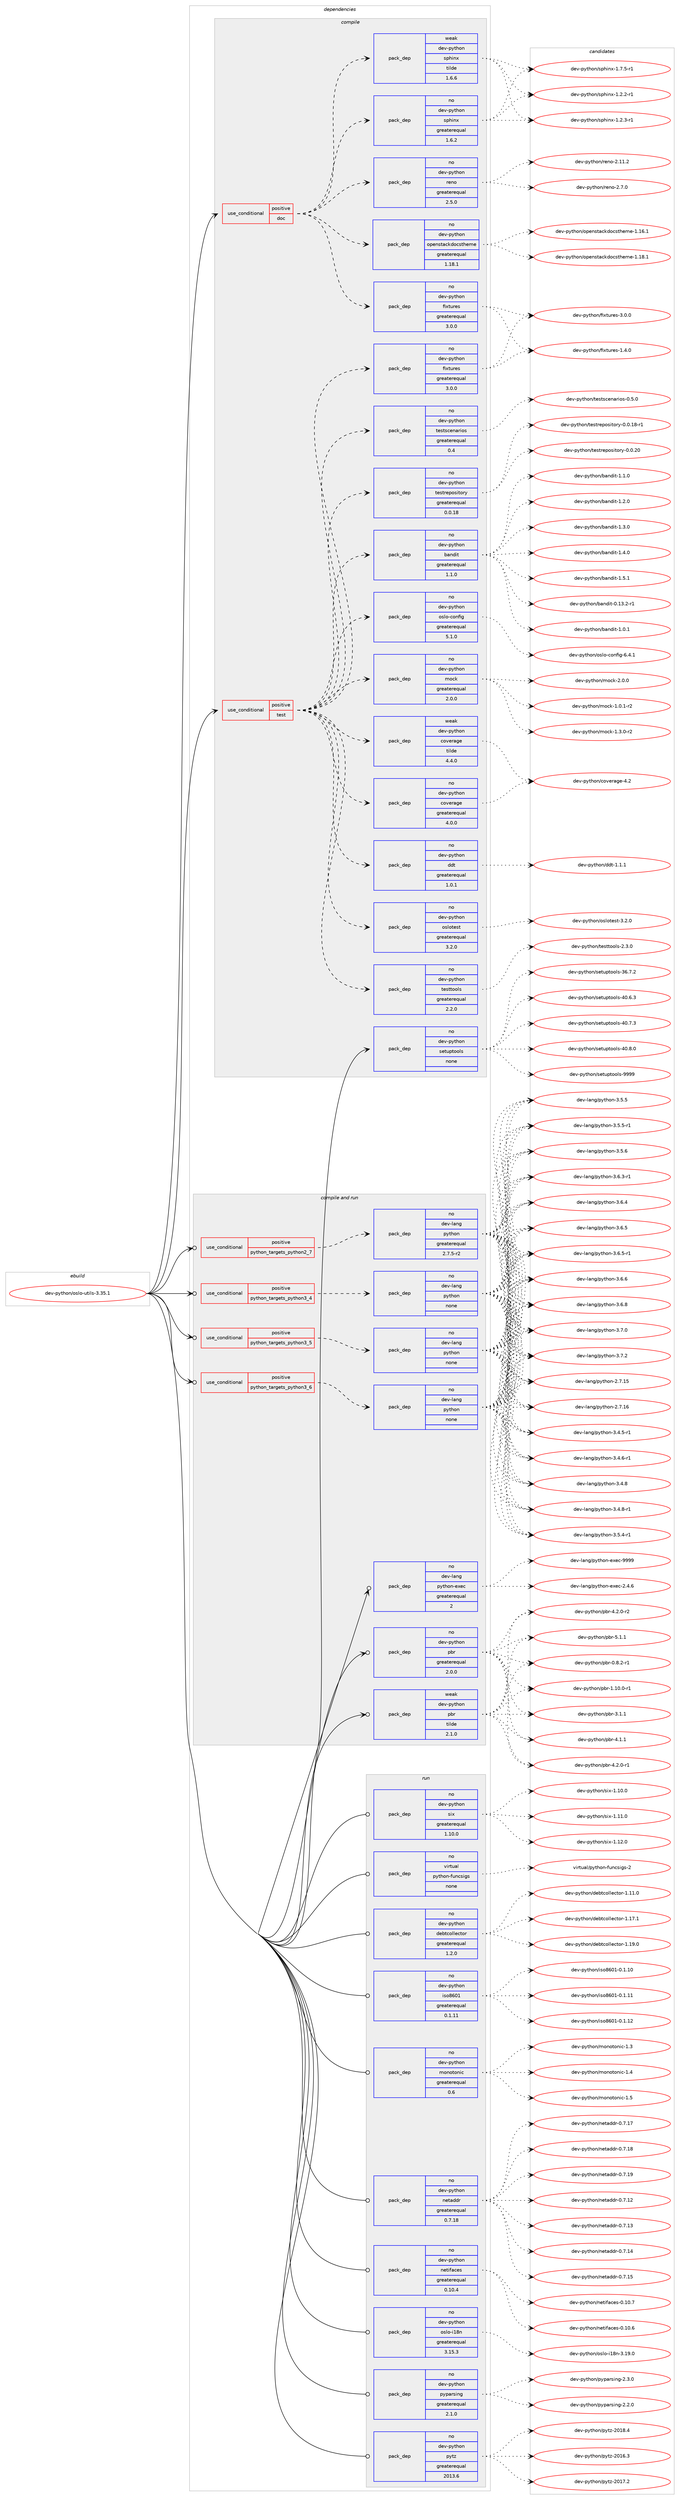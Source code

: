 digraph prolog {

# *************
# Graph options
# *************

newrank=true;
concentrate=true;
compound=true;
graph [rankdir=LR,fontname=Helvetica,fontsize=10,ranksep=1.5];#, ranksep=2.5, nodesep=0.2];
edge  [arrowhead=vee];
node  [fontname=Helvetica,fontsize=10];

# **********
# The ebuild
# **********

subgraph cluster_leftcol {
color=gray;
rank=same;
label=<<i>ebuild</i>>;
id [label="dev-python/oslo-utils-3.35.1", color=red, width=4, href="../dev-python/oslo-utils-3.35.1.svg"];
}

# ****************
# The dependencies
# ****************

subgraph cluster_midcol {
color=gray;
label=<<i>dependencies</i>>;
subgraph cluster_compile {
fillcolor="#eeeeee";
style=filled;
label=<<i>compile</i>>;
subgraph cond378797 {
dependency1423298 [label=<<TABLE BORDER="0" CELLBORDER="1" CELLSPACING="0" CELLPADDING="4"><TR><TD ROWSPAN="3" CELLPADDING="10">use_conditional</TD></TR><TR><TD>positive</TD></TR><TR><TD>doc</TD></TR></TABLE>>, shape=none, color=red];
subgraph pack1021222 {
dependency1423299 [label=<<TABLE BORDER="0" CELLBORDER="1" CELLSPACING="0" CELLPADDING="4" WIDTH="220"><TR><TD ROWSPAN="6" CELLPADDING="30">pack_dep</TD></TR><TR><TD WIDTH="110">no</TD></TR><TR><TD>dev-python</TD></TR><TR><TD>sphinx</TD></TR><TR><TD>greaterequal</TD></TR><TR><TD>1.6.2</TD></TR></TABLE>>, shape=none, color=blue];
}
dependency1423298:e -> dependency1423299:w [weight=20,style="dashed",arrowhead="vee"];
subgraph pack1021223 {
dependency1423300 [label=<<TABLE BORDER="0" CELLBORDER="1" CELLSPACING="0" CELLPADDING="4" WIDTH="220"><TR><TD ROWSPAN="6" CELLPADDING="30">pack_dep</TD></TR><TR><TD WIDTH="110">weak</TD></TR><TR><TD>dev-python</TD></TR><TR><TD>sphinx</TD></TR><TR><TD>tilde</TD></TR><TR><TD>1.6.6</TD></TR></TABLE>>, shape=none, color=blue];
}
dependency1423298:e -> dependency1423300:w [weight=20,style="dashed",arrowhead="vee"];
subgraph pack1021224 {
dependency1423301 [label=<<TABLE BORDER="0" CELLBORDER="1" CELLSPACING="0" CELLPADDING="4" WIDTH="220"><TR><TD ROWSPAN="6" CELLPADDING="30">pack_dep</TD></TR><TR><TD WIDTH="110">no</TD></TR><TR><TD>dev-python</TD></TR><TR><TD>openstackdocstheme</TD></TR><TR><TD>greaterequal</TD></TR><TR><TD>1.18.1</TD></TR></TABLE>>, shape=none, color=blue];
}
dependency1423298:e -> dependency1423301:w [weight=20,style="dashed",arrowhead="vee"];
subgraph pack1021225 {
dependency1423302 [label=<<TABLE BORDER="0" CELLBORDER="1" CELLSPACING="0" CELLPADDING="4" WIDTH="220"><TR><TD ROWSPAN="6" CELLPADDING="30">pack_dep</TD></TR><TR><TD WIDTH="110">no</TD></TR><TR><TD>dev-python</TD></TR><TR><TD>reno</TD></TR><TR><TD>greaterequal</TD></TR><TR><TD>2.5.0</TD></TR></TABLE>>, shape=none, color=blue];
}
dependency1423298:e -> dependency1423302:w [weight=20,style="dashed",arrowhead="vee"];
subgraph pack1021226 {
dependency1423303 [label=<<TABLE BORDER="0" CELLBORDER="1" CELLSPACING="0" CELLPADDING="4" WIDTH="220"><TR><TD ROWSPAN="6" CELLPADDING="30">pack_dep</TD></TR><TR><TD WIDTH="110">no</TD></TR><TR><TD>dev-python</TD></TR><TR><TD>fixtures</TD></TR><TR><TD>greaterequal</TD></TR><TR><TD>3.0.0</TD></TR></TABLE>>, shape=none, color=blue];
}
dependency1423298:e -> dependency1423303:w [weight=20,style="dashed",arrowhead="vee"];
}
id:e -> dependency1423298:w [weight=20,style="solid",arrowhead="vee"];
subgraph cond378798 {
dependency1423304 [label=<<TABLE BORDER="0" CELLBORDER="1" CELLSPACING="0" CELLPADDING="4"><TR><TD ROWSPAN="3" CELLPADDING="10">use_conditional</TD></TR><TR><TD>positive</TD></TR><TR><TD>test</TD></TR></TABLE>>, shape=none, color=red];
subgraph pack1021227 {
dependency1423305 [label=<<TABLE BORDER="0" CELLBORDER="1" CELLSPACING="0" CELLPADDING="4" WIDTH="220"><TR><TD ROWSPAN="6" CELLPADDING="30">pack_dep</TD></TR><TR><TD WIDTH="110">no</TD></TR><TR><TD>dev-python</TD></TR><TR><TD>fixtures</TD></TR><TR><TD>greaterequal</TD></TR><TR><TD>3.0.0</TD></TR></TABLE>>, shape=none, color=blue];
}
dependency1423304:e -> dependency1423305:w [weight=20,style="dashed",arrowhead="vee"];
subgraph pack1021228 {
dependency1423306 [label=<<TABLE BORDER="0" CELLBORDER="1" CELLSPACING="0" CELLPADDING="4" WIDTH="220"><TR><TD ROWSPAN="6" CELLPADDING="30">pack_dep</TD></TR><TR><TD WIDTH="110">no</TD></TR><TR><TD>dev-python</TD></TR><TR><TD>testrepository</TD></TR><TR><TD>greaterequal</TD></TR><TR><TD>0.0.18</TD></TR></TABLE>>, shape=none, color=blue];
}
dependency1423304:e -> dependency1423306:w [weight=20,style="dashed",arrowhead="vee"];
subgraph pack1021229 {
dependency1423307 [label=<<TABLE BORDER="0" CELLBORDER="1" CELLSPACING="0" CELLPADDING="4" WIDTH="220"><TR><TD ROWSPAN="6" CELLPADDING="30">pack_dep</TD></TR><TR><TD WIDTH="110">no</TD></TR><TR><TD>dev-python</TD></TR><TR><TD>testscenarios</TD></TR><TR><TD>greaterequal</TD></TR><TR><TD>0.4</TD></TR></TABLE>>, shape=none, color=blue];
}
dependency1423304:e -> dependency1423307:w [weight=20,style="dashed",arrowhead="vee"];
subgraph pack1021230 {
dependency1423308 [label=<<TABLE BORDER="0" CELLBORDER="1" CELLSPACING="0" CELLPADDING="4" WIDTH="220"><TR><TD ROWSPAN="6" CELLPADDING="30">pack_dep</TD></TR><TR><TD WIDTH="110">no</TD></TR><TR><TD>dev-python</TD></TR><TR><TD>testtools</TD></TR><TR><TD>greaterequal</TD></TR><TR><TD>2.2.0</TD></TR></TABLE>>, shape=none, color=blue];
}
dependency1423304:e -> dependency1423308:w [weight=20,style="dashed",arrowhead="vee"];
subgraph pack1021231 {
dependency1423309 [label=<<TABLE BORDER="0" CELLBORDER="1" CELLSPACING="0" CELLPADDING="4" WIDTH="220"><TR><TD ROWSPAN="6" CELLPADDING="30">pack_dep</TD></TR><TR><TD WIDTH="110">no</TD></TR><TR><TD>dev-python</TD></TR><TR><TD>oslotest</TD></TR><TR><TD>greaterequal</TD></TR><TR><TD>3.2.0</TD></TR></TABLE>>, shape=none, color=blue];
}
dependency1423304:e -> dependency1423309:w [weight=20,style="dashed",arrowhead="vee"];
subgraph pack1021232 {
dependency1423310 [label=<<TABLE BORDER="0" CELLBORDER="1" CELLSPACING="0" CELLPADDING="4" WIDTH="220"><TR><TD ROWSPAN="6" CELLPADDING="30">pack_dep</TD></TR><TR><TD WIDTH="110">no</TD></TR><TR><TD>dev-python</TD></TR><TR><TD>ddt</TD></TR><TR><TD>greaterequal</TD></TR><TR><TD>1.0.1</TD></TR></TABLE>>, shape=none, color=blue];
}
dependency1423304:e -> dependency1423310:w [weight=20,style="dashed",arrowhead="vee"];
subgraph pack1021233 {
dependency1423311 [label=<<TABLE BORDER="0" CELLBORDER="1" CELLSPACING="0" CELLPADDING="4" WIDTH="220"><TR><TD ROWSPAN="6" CELLPADDING="30">pack_dep</TD></TR><TR><TD WIDTH="110">no</TD></TR><TR><TD>dev-python</TD></TR><TR><TD>coverage</TD></TR><TR><TD>greaterequal</TD></TR><TR><TD>4.0.0</TD></TR></TABLE>>, shape=none, color=blue];
}
dependency1423304:e -> dependency1423311:w [weight=20,style="dashed",arrowhead="vee"];
subgraph pack1021234 {
dependency1423312 [label=<<TABLE BORDER="0" CELLBORDER="1" CELLSPACING="0" CELLPADDING="4" WIDTH="220"><TR><TD ROWSPAN="6" CELLPADDING="30">pack_dep</TD></TR><TR><TD WIDTH="110">weak</TD></TR><TR><TD>dev-python</TD></TR><TR><TD>coverage</TD></TR><TR><TD>tilde</TD></TR><TR><TD>4.4.0</TD></TR></TABLE>>, shape=none, color=blue];
}
dependency1423304:e -> dependency1423312:w [weight=20,style="dashed",arrowhead="vee"];
subgraph pack1021235 {
dependency1423313 [label=<<TABLE BORDER="0" CELLBORDER="1" CELLSPACING="0" CELLPADDING="4" WIDTH="220"><TR><TD ROWSPAN="6" CELLPADDING="30">pack_dep</TD></TR><TR><TD WIDTH="110">no</TD></TR><TR><TD>dev-python</TD></TR><TR><TD>mock</TD></TR><TR><TD>greaterequal</TD></TR><TR><TD>2.0.0</TD></TR></TABLE>>, shape=none, color=blue];
}
dependency1423304:e -> dependency1423313:w [weight=20,style="dashed",arrowhead="vee"];
subgraph pack1021236 {
dependency1423314 [label=<<TABLE BORDER="0" CELLBORDER="1" CELLSPACING="0" CELLPADDING="4" WIDTH="220"><TR><TD ROWSPAN="6" CELLPADDING="30">pack_dep</TD></TR><TR><TD WIDTH="110">no</TD></TR><TR><TD>dev-python</TD></TR><TR><TD>oslo-config</TD></TR><TR><TD>greaterequal</TD></TR><TR><TD>5.1.0</TD></TR></TABLE>>, shape=none, color=blue];
}
dependency1423304:e -> dependency1423314:w [weight=20,style="dashed",arrowhead="vee"];
subgraph pack1021237 {
dependency1423315 [label=<<TABLE BORDER="0" CELLBORDER="1" CELLSPACING="0" CELLPADDING="4" WIDTH="220"><TR><TD ROWSPAN="6" CELLPADDING="30">pack_dep</TD></TR><TR><TD WIDTH="110">no</TD></TR><TR><TD>dev-python</TD></TR><TR><TD>bandit</TD></TR><TR><TD>greaterequal</TD></TR><TR><TD>1.1.0</TD></TR></TABLE>>, shape=none, color=blue];
}
dependency1423304:e -> dependency1423315:w [weight=20,style="dashed",arrowhead="vee"];
}
id:e -> dependency1423304:w [weight=20,style="solid",arrowhead="vee"];
subgraph pack1021238 {
dependency1423316 [label=<<TABLE BORDER="0" CELLBORDER="1" CELLSPACING="0" CELLPADDING="4" WIDTH="220"><TR><TD ROWSPAN="6" CELLPADDING="30">pack_dep</TD></TR><TR><TD WIDTH="110">no</TD></TR><TR><TD>dev-python</TD></TR><TR><TD>setuptools</TD></TR><TR><TD>none</TD></TR><TR><TD></TD></TR></TABLE>>, shape=none, color=blue];
}
id:e -> dependency1423316:w [weight=20,style="solid",arrowhead="vee"];
}
subgraph cluster_compileandrun {
fillcolor="#eeeeee";
style=filled;
label=<<i>compile and run</i>>;
subgraph cond378799 {
dependency1423317 [label=<<TABLE BORDER="0" CELLBORDER="1" CELLSPACING="0" CELLPADDING="4"><TR><TD ROWSPAN="3" CELLPADDING="10">use_conditional</TD></TR><TR><TD>positive</TD></TR><TR><TD>python_targets_python2_7</TD></TR></TABLE>>, shape=none, color=red];
subgraph pack1021239 {
dependency1423318 [label=<<TABLE BORDER="0" CELLBORDER="1" CELLSPACING="0" CELLPADDING="4" WIDTH="220"><TR><TD ROWSPAN="6" CELLPADDING="30">pack_dep</TD></TR><TR><TD WIDTH="110">no</TD></TR><TR><TD>dev-lang</TD></TR><TR><TD>python</TD></TR><TR><TD>greaterequal</TD></TR><TR><TD>2.7.5-r2</TD></TR></TABLE>>, shape=none, color=blue];
}
dependency1423317:e -> dependency1423318:w [weight=20,style="dashed",arrowhead="vee"];
}
id:e -> dependency1423317:w [weight=20,style="solid",arrowhead="odotvee"];
subgraph cond378800 {
dependency1423319 [label=<<TABLE BORDER="0" CELLBORDER="1" CELLSPACING="0" CELLPADDING="4"><TR><TD ROWSPAN="3" CELLPADDING="10">use_conditional</TD></TR><TR><TD>positive</TD></TR><TR><TD>python_targets_python3_4</TD></TR></TABLE>>, shape=none, color=red];
subgraph pack1021240 {
dependency1423320 [label=<<TABLE BORDER="0" CELLBORDER="1" CELLSPACING="0" CELLPADDING="4" WIDTH="220"><TR><TD ROWSPAN="6" CELLPADDING="30">pack_dep</TD></TR><TR><TD WIDTH="110">no</TD></TR><TR><TD>dev-lang</TD></TR><TR><TD>python</TD></TR><TR><TD>none</TD></TR><TR><TD></TD></TR></TABLE>>, shape=none, color=blue];
}
dependency1423319:e -> dependency1423320:w [weight=20,style="dashed",arrowhead="vee"];
}
id:e -> dependency1423319:w [weight=20,style="solid",arrowhead="odotvee"];
subgraph cond378801 {
dependency1423321 [label=<<TABLE BORDER="0" CELLBORDER="1" CELLSPACING="0" CELLPADDING="4"><TR><TD ROWSPAN="3" CELLPADDING="10">use_conditional</TD></TR><TR><TD>positive</TD></TR><TR><TD>python_targets_python3_5</TD></TR></TABLE>>, shape=none, color=red];
subgraph pack1021241 {
dependency1423322 [label=<<TABLE BORDER="0" CELLBORDER="1" CELLSPACING="0" CELLPADDING="4" WIDTH="220"><TR><TD ROWSPAN="6" CELLPADDING="30">pack_dep</TD></TR><TR><TD WIDTH="110">no</TD></TR><TR><TD>dev-lang</TD></TR><TR><TD>python</TD></TR><TR><TD>none</TD></TR><TR><TD></TD></TR></TABLE>>, shape=none, color=blue];
}
dependency1423321:e -> dependency1423322:w [weight=20,style="dashed",arrowhead="vee"];
}
id:e -> dependency1423321:w [weight=20,style="solid",arrowhead="odotvee"];
subgraph cond378802 {
dependency1423323 [label=<<TABLE BORDER="0" CELLBORDER="1" CELLSPACING="0" CELLPADDING="4"><TR><TD ROWSPAN="3" CELLPADDING="10">use_conditional</TD></TR><TR><TD>positive</TD></TR><TR><TD>python_targets_python3_6</TD></TR></TABLE>>, shape=none, color=red];
subgraph pack1021242 {
dependency1423324 [label=<<TABLE BORDER="0" CELLBORDER="1" CELLSPACING="0" CELLPADDING="4" WIDTH="220"><TR><TD ROWSPAN="6" CELLPADDING="30">pack_dep</TD></TR><TR><TD WIDTH="110">no</TD></TR><TR><TD>dev-lang</TD></TR><TR><TD>python</TD></TR><TR><TD>none</TD></TR><TR><TD></TD></TR></TABLE>>, shape=none, color=blue];
}
dependency1423323:e -> dependency1423324:w [weight=20,style="dashed",arrowhead="vee"];
}
id:e -> dependency1423323:w [weight=20,style="solid",arrowhead="odotvee"];
subgraph pack1021243 {
dependency1423325 [label=<<TABLE BORDER="0" CELLBORDER="1" CELLSPACING="0" CELLPADDING="4" WIDTH="220"><TR><TD ROWSPAN="6" CELLPADDING="30">pack_dep</TD></TR><TR><TD WIDTH="110">no</TD></TR><TR><TD>dev-lang</TD></TR><TR><TD>python-exec</TD></TR><TR><TD>greaterequal</TD></TR><TR><TD>2</TD></TR></TABLE>>, shape=none, color=blue];
}
id:e -> dependency1423325:w [weight=20,style="solid",arrowhead="odotvee"];
subgraph pack1021244 {
dependency1423326 [label=<<TABLE BORDER="0" CELLBORDER="1" CELLSPACING="0" CELLPADDING="4" WIDTH="220"><TR><TD ROWSPAN="6" CELLPADDING="30">pack_dep</TD></TR><TR><TD WIDTH="110">no</TD></TR><TR><TD>dev-python</TD></TR><TR><TD>pbr</TD></TR><TR><TD>greaterequal</TD></TR><TR><TD>2.0.0</TD></TR></TABLE>>, shape=none, color=blue];
}
id:e -> dependency1423326:w [weight=20,style="solid",arrowhead="odotvee"];
subgraph pack1021245 {
dependency1423327 [label=<<TABLE BORDER="0" CELLBORDER="1" CELLSPACING="0" CELLPADDING="4" WIDTH="220"><TR><TD ROWSPAN="6" CELLPADDING="30">pack_dep</TD></TR><TR><TD WIDTH="110">weak</TD></TR><TR><TD>dev-python</TD></TR><TR><TD>pbr</TD></TR><TR><TD>tilde</TD></TR><TR><TD>2.1.0</TD></TR></TABLE>>, shape=none, color=blue];
}
id:e -> dependency1423327:w [weight=20,style="solid",arrowhead="odotvee"];
}
subgraph cluster_run {
fillcolor="#eeeeee";
style=filled;
label=<<i>run</i>>;
subgraph pack1021246 {
dependency1423328 [label=<<TABLE BORDER="0" CELLBORDER="1" CELLSPACING="0" CELLPADDING="4" WIDTH="220"><TR><TD ROWSPAN="6" CELLPADDING="30">pack_dep</TD></TR><TR><TD WIDTH="110">no</TD></TR><TR><TD>dev-python</TD></TR><TR><TD>debtcollector</TD></TR><TR><TD>greaterequal</TD></TR><TR><TD>1.2.0</TD></TR></TABLE>>, shape=none, color=blue];
}
id:e -> dependency1423328:w [weight=20,style="solid",arrowhead="odot"];
subgraph pack1021247 {
dependency1423329 [label=<<TABLE BORDER="0" CELLBORDER="1" CELLSPACING="0" CELLPADDING="4" WIDTH="220"><TR><TD ROWSPAN="6" CELLPADDING="30">pack_dep</TD></TR><TR><TD WIDTH="110">no</TD></TR><TR><TD>dev-python</TD></TR><TR><TD>iso8601</TD></TR><TR><TD>greaterequal</TD></TR><TR><TD>0.1.11</TD></TR></TABLE>>, shape=none, color=blue];
}
id:e -> dependency1423329:w [weight=20,style="solid",arrowhead="odot"];
subgraph pack1021248 {
dependency1423330 [label=<<TABLE BORDER="0" CELLBORDER="1" CELLSPACING="0" CELLPADDING="4" WIDTH="220"><TR><TD ROWSPAN="6" CELLPADDING="30">pack_dep</TD></TR><TR><TD WIDTH="110">no</TD></TR><TR><TD>dev-python</TD></TR><TR><TD>monotonic</TD></TR><TR><TD>greaterequal</TD></TR><TR><TD>0.6</TD></TR></TABLE>>, shape=none, color=blue];
}
id:e -> dependency1423330:w [weight=20,style="solid",arrowhead="odot"];
subgraph pack1021249 {
dependency1423331 [label=<<TABLE BORDER="0" CELLBORDER="1" CELLSPACING="0" CELLPADDING="4" WIDTH="220"><TR><TD ROWSPAN="6" CELLPADDING="30">pack_dep</TD></TR><TR><TD WIDTH="110">no</TD></TR><TR><TD>dev-python</TD></TR><TR><TD>netaddr</TD></TR><TR><TD>greaterequal</TD></TR><TR><TD>0.7.18</TD></TR></TABLE>>, shape=none, color=blue];
}
id:e -> dependency1423331:w [weight=20,style="solid",arrowhead="odot"];
subgraph pack1021250 {
dependency1423332 [label=<<TABLE BORDER="0" CELLBORDER="1" CELLSPACING="0" CELLPADDING="4" WIDTH="220"><TR><TD ROWSPAN="6" CELLPADDING="30">pack_dep</TD></TR><TR><TD WIDTH="110">no</TD></TR><TR><TD>dev-python</TD></TR><TR><TD>netifaces</TD></TR><TR><TD>greaterequal</TD></TR><TR><TD>0.10.4</TD></TR></TABLE>>, shape=none, color=blue];
}
id:e -> dependency1423332:w [weight=20,style="solid",arrowhead="odot"];
subgraph pack1021251 {
dependency1423333 [label=<<TABLE BORDER="0" CELLBORDER="1" CELLSPACING="0" CELLPADDING="4" WIDTH="220"><TR><TD ROWSPAN="6" CELLPADDING="30">pack_dep</TD></TR><TR><TD WIDTH="110">no</TD></TR><TR><TD>dev-python</TD></TR><TR><TD>oslo-i18n</TD></TR><TR><TD>greaterequal</TD></TR><TR><TD>3.15.3</TD></TR></TABLE>>, shape=none, color=blue];
}
id:e -> dependency1423333:w [weight=20,style="solid",arrowhead="odot"];
subgraph pack1021252 {
dependency1423334 [label=<<TABLE BORDER="0" CELLBORDER="1" CELLSPACING="0" CELLPADDING="4" WIDTH="220"><TR><TD ROWSPAN="6" CELLPADDING="30">pack_dep</TD></TR><TR><TD WIDTH="110">no</TD></TR><TR><TD>dev-python</TD></TR><TR><TD>pyparsing</TD></TR><TR><TD>greaterequal</TD></TR><TR><TD>2.1.0</TD></TR></TABLE>>, shape=none, color=blue];
}
id:e -> dependency1423334:w [weight=20,style="solid",arrowhead="odot"];
subgraph pack1021253 {
dependency1423335 [label=<<TABLE BORDER="0" CELLBORDER="1" CELLSPACING="0" CELLPADDING="4" WIDTH="220"><TR><TD ROWSPAN="6" CELLPADDING="30">pack_dep</TD></TR><TR><TD WIDTH="110">no</TD></TR><TR><TD>dev-python</TD></TR><TR><TD>pytz</TD></TR><TR><TD>greaterequal</TD></TR><TR><TD>2013.6</TD></TR></TABLE>>, shape=none, color=blue];
}
id:e -> dependency1423335:w [weight=20,style="solid",arrowhead="odot"];
subgraph pack1021254 {
dependency1423336 [label=<<TABLE BORDER="0" CELLBORDER="1" CELLSPACING="0" CELLPADDING="4" WIDTH="220"><TR><TD ROWSPAN="6" CELLPADDING="30">pack_dep</TD></TR><TR><TD WIDTH="110">no</TD></TR><TR><TD>dev-python</TD></TR><TR><TD>six</TD></TR><TR><TD>greaterequal</TD></TR><TR><TD>1.10.0</TD></TR></TABLE>>, shape=none, color=blue];
}
id:e -> dependency1423336:w [weight=20,style="solid",arrowhead="odot"];
subgraph pack1021255 {
dependency1423337 [label=<<TABLE BORDER="0" CELLBORDER="1" CELLSPACING="0" CELLPADDING="4" WIDTH="220"><TR><TD ROWSPAN="6" CELLPADDING="30">pack_dep</TD></TR><TR><TD WIDTH="110">no</TD></TR><TR><TD>virtual</TD></TR><TR><TD>python-funcsigs</TD></TR><TR><TD>none</TD></TR><TR><TD></TD></TR></TABLE>>, shape=none, color=blue];
}
id:e -> dependency1423337:w [weight=20,style="solid",arrowhead="odot"];
}
}

# **************
# The candidates
# **************

subgraph cluster_choices {
rank=same;
color=gray;
label=<<i>candidates</i>>;

subgraph choice1021222 {
color=black;
nodesep=1;
choice10010111845112121116104111110471151121041051101204549465046504511449 [label="dev-python/sphinx-1.2.2-r1", color=red, width=4,href="../dev-python/sphinx-1.2.2-r1.svg"];
choice10010111845112121116104111110471151121041051101204549465046514511449 [label="dev-python/sphinx-1.2.3-r1", color=red, width=4,href="../dev-python/sphinx-1.2.3-r1.svg"];
choice10010111845112121116104111110471151121041051101204549465546534511449 [label="dev-python/sphinx-1.7.5-r1", color=red, width=4,href="../dev-python/sphinx-1.7.5-r1.svg"];
dependency1423299:e -> choice10010111845112121116104111110471151121041051101204549465046504511449:w [style=dotted,weight="100"];
dependency1423299:e -> choice10010111845112121116104111110471151121041051101204549465046514511449:w [style=dotted,weight="100"];
dependency1423299:e -> choice10010111845112121116104111110471151121041051101204549465546534511449:w [style=dotted,weight="100"];
}
subgraph choice1021223 {
color=black;
nodesep=1;
choice10010111845112121116104111110471151121041051101204549465046504511449 [label="dev-python/sphinx-1.2.2-r1", color=red, width=4,href="../dev-python/sphinx-1.2.2-r1.svg"];
choice10010111845112121116104111110471151121041051101204549465046514511449 [label="dev-python/sphinx-1.2.3-r1", color=red, width=4,href="../dev-python/sphinx-1.2.3-r1.svg"];
choice10010111845112121116104111110471151121041051101204549465546534511449 [label="dev-python/sphinx-1.7.5-r1", color=red, width=4,href="../dev-python/sphinx-1.7.5-r1.svg"];
dependency1423300:e -> choice10010111845112121116104111110471151121041051101204549465046504511449:w [style=dotted,weight="100"];
dependency1423300:e -> choice10010111845112121116104111110471151121041051101204549465046514511449:w [style=dotted,weight="100"];
dependency1423300:e -> choice10010111845112121116104111110471151121041051101204549465546534511449:w [style=dotted,weight="100"];
}
subgraph choice1021224 {
color=black;
nodesep=1;
choice100101118451121211161041111104711111210111011511697991071001119911511610410110910145494649544649 [label="dev-python/openstackdocstheme-1.16.1", color=red, width=4,href="../dev-python/openstackdocstheme-1.16.1.svg"];
choice100101118451121211161041111104711111210111011511697991071001119911511610410110910145494649564649 [label="dev-python/openstackdocstheme-1.18.1", color=red, width=4,href="../dev-python/openstackdocstheme-1.18.1.svg"];
dependency1423301:e -> choice100101118451121211161041111104711111210111011511697991071001119911511610410110910145494649544649:w [style=dotted,weight="100"];
dependency1423301:e -> choice100101118451121211161041111104711111210111011511697991071001119911511610410110910145494649564649:w [style=dotted,weight="100"];
}
subgraph choice1021225 {
color=black;
nodesep=1;
choice100101118451121211161041111104711410111011145504649494650 [label="dev-python/reno-2.11.2", color=red, width=4,href="../dev-python/reno-2.11.2.svg"];
choice1001011184511212111610411111047114101110111455046554648 [label="dev-python/reno-2.7.0", color=red, width=4,href="../dev-python/reno-2.7.0.svg"];
dependency1423302:e -> choice100101118451121211161041111104711410111011145504649494650:w [style=dotted,weight="100"];
dependency1423302:e -> choice1001011184511212111610411111047114101110111455046554648:w [style=dotted,weight="100"];
}
subgraph choice1021226 {
color=black;
nodesep=1;
choice1001011184511212111610411111047102105120116117114101115454946524648 [label="dev-python/fixtures-1.4.0", color=red, width=4,href="../dev-python/fixtures-1.4.0.svg"];
choice1001011184511212111610411111047102105120116117114101115455146484648 [label="dev-python/fixtures-3.0.0", color=red, width=4,href="../dev-python/fixtures-3.0.0.svg"];
dependency1423303:e -> choice1001011184511212111610411111047102105120116117114101115454946524648:w [style=dotted,weight="100"];
dependency1423303:e -> choice1001011184511212111610411111047102105120116117114101115455146484648:w [style=dotted,weight="100"];
}
subgraph choice1021227 {
color=black;
nodesep=1;
choice1001011184511212111610411111047102105120116117114101115454946524648 [label="dev-python/fixtures-1.4.0", color=red, width=4,href="../dev-python/fixtures-1.4.0.svg"];
choice1001011184511212111610411111047102105120116117114101115455146484648 [label="dev-python/fixtures-3.0.0", color=red, width=4,href="../dev-python/fixtures-3.0.0.svg"];
dependency1423305:e -> choice1001011184511212111610411111047102105120116117114101115454946524648:w [style=dotted,weight="100"];
dependency1423305:e -> choice1001011184511212111610411111047102105120116117114101115455146484648:w [style=dotted,weight="100"];
}
subgraph choice1021228 {
color=black;
nodesep=1;
choice1001011184511212111610411111047116101115116114101112111115105116111114121454846484649564511449 [label="dev-python/testrepository-0.0.18-r1", color=red, width=4,href="../dev-python/testrepository-0.0.18-r1.svg"];
choice100101118451121211161041111104711610111511611410111211111510511611111412145484648465048 [label="dev-python/testrepository-0.0.20", color=red, width=4,href="../dev-python/testrepository-0.0.20.svg"];
dependency1423306:e -> choice1001011184511212111610411111047116101115116114101112111115105116111114121454846484649564511449:w [style=dotted,weight="100"];
dependency1423306:e -> choice100101118451121211161041111104711610111511611410111211111510511611111412145484648465048:w [style=dotted,weight="100"];
}
subgraph choice1021229 {
color=black;
nodesep=1;
choice10010111845112121116104111110471161011151161159910111097114105111115454846534648 [label="dev-python/testscenarios-0.5.0", color=red, width=4,href="../dev-python/testscenarios-0.5.0.svg"];
dependency1423307:e -> choice10010111845112121116104111110471161011151161159910111097114105111115454846534648:w [style=dotted,weight="100"];
}
subgraph choice1021230 {
color=black;
nodesep=1;
choice1001011184511212111610411111047116101115116116111111108115455046514648 [label="dev-python/testtools-2.3.0", color=red, width=4,href="../dev-python/testtools-2.3.0.svg"];
dependency1423308:e -> choice1001011184511212111610411111047116101115116116111111108115455046514648:w [style=dotted,weight="100"];
}
subgraph choice1021231 {
color=black;
nodesep=1;
choice1001011184511212111610411111047111115108111116101115116455146504648 [label="dev-python/oslotest-3.2.0", color=red, width=4,href="../dev-python/oslotest-3.2.0.svg"];
dependency1423309:e -> choice1001011184511212111610411111047111115108111116101115116455146504648:w [style=dotted,weight="100"];
}
subgraph choice1021232 {
color=black;
nodesep=1;
choice1001011184511212111610411111047100100116454946494649 [label="dev-python/ddt-1.1.1", color=red, width=4,href="../dev-python/ddt-1.1.1.svg"];
dependency1423310:e -> choice1001011184511212111610411111047100100116454946494649:w [style=dotted,weight="100"];
}
subgraph choice1021233 {
color=black;
nodesep=1;
choice1001011184511212111610411111047991111181011149710310145524650 [label="dev-python/coverage-4.2", color=red, width=4,href="../dev-python/coverage-4.2.svg"];
dependency1423311:e -> choice1001011184511212111610411111047991111181011149710310145524650:w [style=dotted,weight="100"];
}
subgraph choice1021234 {
color=black;
nodesep=1;
choice1001011184511212111610411111047991111181011149710310145524650 [label="dev-python/coverage-4.2", color=red, width=4,href="../dev-python/coverage-4.2.svg"];
dependency1423312:e -> choice1001011184511212111610411111047991111181011149710310145524650:w [style=dotted,weight="100"];
}
subgraph choice1021235 {
color=black;
nodesep=1;
choice1001011184511212111610411111047109111991074549464846494511450 [label="dev-python/mock-1.0.1-r2", color=red, width=4,href="../dev-python/mock-1.0.1-r2.svg"];
choice1001011184511212111610411111047109111991074549465146484511450 [label="dev-python/mock-1.3.0-r2", color=red, width=4,href="../dev-python/mock-1.3.0-r2.svg"];
choice100101118451121211161041111104710911199107455046484648 [label="dev-python/mock-2.0.0", color=red, width=4,href="../dev-python/mock-2.0.0.svg"];
dependency1423313:e -> choice1001011184511212111610411111047109111991074549464846494511450:w [style=dotted,weight="100"];
dependency1423313:e -> choice1001011184511212111610411111047109111991074549465146484511450:w [style=dotted,weight="100"];
dependency1423313:e -> choice100101118451121211161041111104710911199107455046484648:w [style=dotted,weight="100"];
}
subgraph choice1021236 {
color=black;
nodesep=1;
choice10010111845112121116104111110471111151081114599111110102105103455446524649 [label="dev-python/oslo-config-6.4.1", color=red, width=4,href="../dev-python/oslo-config-6.4.1.svg"];
dependency1423314:e -> choice10010111845112121116104111110471111151081114599111110102105103455446524649:w [style=dotted,weight="100"];
}
subgraph choice1021237 {
color=black;
nodesep=1;
choice10010111845112121116104111110479897110100105116454846495146504511449 [label="dev-python/bandit-0.13.2-r1", color=red, width=4,href="../dev-python/bandit-0.13.2-r1.svg"];
choice10010111845112121116104111110479897110100105116454946484649 [label="dev-python/bandit-1.0.1", color=red, width=4,href="../dev-python/bandit-1.0.1.svg"];
choice10010111845112121116104111110479897110100105116454946494648 [label="dev-python/bandit-1.1.0", color=red, width=4,href="../dev-python/bandit-1.1.0.svg"];
choice10010111845112121116104111110479897110100105116454946504648 [label="dev-python/bandit-1.2.0", color=red, width=4,href="../dev-python/bandit-1.2.0.svg"];
choice10010111845112121116104111110479897110100105116454946514648 [label="dev-python/bandit-1.3.0", color=red, width=4,href="../dev-python/bandit-1.3.0.svg"];
choice10010111845112121116104111110479897110100105116454946524648 [label="dev-python/bandit-1.4.0", color=red, width=4,href="../dev-python/bandit-1.4.0.svg"];
choice10010111845112121116104111110479897110100105116454946534649 [label="dev-python/bandit-1.5.1", color=red, width=4,href="../dev-python/bandit-1.5.1.svg"];
dependency1423315:e -> choice10010111845112121116104111110479897110100105116454846495146504511449:w [style=dotted,weight="100"];
dependency1423315:e -> choice10010111845112121116104111110479897110100105116454946484649:w [style=dotted,weight="100"];
dependency1423315:e -> choice10010111845112121116104111110479897110100105116454946494648:w [style=dotted,weight="100"];
dependency1423315:e -> choice10010111845112121116104111110479897110100105116454946504648:w [style=dotted,weight="100"];
dependency1423315:e -> choice10010111845112121116104111110479897110100105116454946514648:w [style=dotted,weight="100"];
dependency1423315:e -> choice10010111845112121116104111110479897110100105116454946524648:w [style=dotted,weight="100"];
dependency1423315:e -> choice10010111845112121116104111110479897110100105116454946534649:w [style=dotted,weight="100"];
}
subgraph choice1021238 {
color=black;
nodesep=1;
choice100101118451121211161041111104711510111611711211611111110811545515446554650 [label="dev-python/setuptools-36.7.2", color=red, width=4,href="../dev-python/setuptools-36.7.2.svg"];
choice100101118451121211161041111104711510111611711211611111110811545524846544651 [label="dev-python/setuptools-40.6.3", color=red, width=4,href="../dev-python/setuptools-40.6.3.svg"];
choice100101118451121211161041111104711510111611711211611111110811545524846554651 [label="dev-python/setuptools-40.7.3", color=red, width=4,href="../dev-python/setuptools-40.7.3.svg"];
choice100101118451121211161041111104711510111611711211611111110811545524846564648 [label="dev-python/setuptools-40.8.0", color=red, width=4,href="../dev-python/setuptools-40.8.0.svg"];
choice10010111845112121116104111110471151011161171121161111111081154557575757 [label="dev-python/setuptools-9999", color=red, width=4,href="../dev-python/setuptools-9999.svg"];
dependency1423316:e -> choice100101118451121211161041111104711510111611711211611111110811545515446554650:w [style=dotted,weight="100"];
dependency1423316:e -> choice100101118451121211161041111104711510111611711211611111110811545524846544651:w [style=dotted,weight="100"];
dependency1423316:e -> choice100101118451121211161041111104711510111611711211611111110811545524846554651:w [style=dotted,weight="100"];
dependency1423316:e -> choice100101118451121211161041111104711510111611711211611111110811545524846564648:w [style=dotted,weight="100"];
dependency1423316:e -> choice10010111845112121116104111110471151011161171121161111111081154557575757:w [style=dotted,weight="100"];
}
subgraph choice1021239 {
color=black;
nodesep=1;
choice10010111845108971101034711212111610411111045504655464953 [label="dev-lang/python-2.7.15", color=red, width=4,href="../dev-lang/python-2.7.15.svg"];
choice10010111845108971101034711212111610411111045504655464954 [label="dev-lang/python-2.7.16", color=red, width=4,href="../dev-lang/python-2.7.16.svg"];
choice1001011184510897110103471121211161041111104551465246534511449 [label="dev-lang/python-3.4.5-r1", color=red, width=4,href="../dev-lang/python-3.4.5-r1.svg"];
choice1001011184510897110103471121211161041111104551465246544511449 [label="dev-lang/python-3.4.6-r1", color=red, width=4,href="../dev-lang/python-3.4.6-r1.svg"];
choice100101118451089711010347112121116104111110455146524656 [label="dev-lang/python-3.4.8", color=red, width=4,href="../dev-lang/python-3.4.8.svg"];
choice1001011184510897110103471121211161041111104551465246564511449 [label="dev-lang/python-3.4.8-r1", color=red, width=4,href="../dev-lang/python-3.4.8-r1.svg"];
choice1001011184510897110103471121211161041111104551465346524511449 [label="dev-lang/python-3.5.4-r1", color=red, width=4,href="../dev-lang/python-3.5.4-r1.svg"];
choice100101118451089711010347112121116104111110455146534653 [label="dev-lang/python-3.5.5", color=red, width=4,href="../dev-lang/python-3.5.5.svg"];
choice1001011184510897110103471121211161041111104551465346534511449 [label="dev-lang/python-3.5.5-r1", color=red, width=4,href="../dev-lang/python-3.5.5-r1.svg"];
choice100101118451089711010347112121116104111110455146534654 [label="dev-lang/python-3.5.6", color=red, width=4,href="../dev-lang/python-3.5.6.svg"];
choice1001011184510897110103471121211161041111104551465446514511449 [label="dev-lang/python-3.6.3-r1", color=red, width=4,href="../dev-lang/python-3.6.3-r1.svg"];
choice100101118451089711010347112121116104111110455146544652 [label="dev-lang/python-3.6.4", color=red, width=4,href="../dev-lang/python-3.6.4.svg"];
choice100101118451089711010347112121116104111110455146544653 [label="dev-lang/python-3.6.5", color=red, width=4,href="../dev-lang/python-3.6.5.svg"];
choice1001011184510897110103471121211161041111104551465446534511449 [label="dev-lang/python-3.6.5-r1", color=red, width=4,href="../dev-lang/python-3.6.5-r1.svg"];
choice100101118451089711010347112121116104111110455146544654 [label="dev-lang/python-3.6.6", color=red, width=4,href="../dev-lang/python-3.6.6.svg"];
choice100101118451089711010347112121116104111110455146544656 [label="dev-lang/python-3.6.8", color=red, width=4,href="../dev-lang/python-3.6.8.svg"];
choice100101118451089711010347112121116104111110455146554648 [label="dev-lang/python-3.7.0", color=red, width=4,href="../dev-lang/python-3.7.0.svg"];
choice100101118451089711010347112121116104111110455146554650 [label="dev-lang/python-3.7.2", color=red, width=4,href="../dev-lang/python-3.7.2.svg"];
dependency1423318:e -> choice10010111845108971101034711212111610411111045504655464953:w [style=dotted,weight="100"];
dependency1423318:e -> choice10010111845108971101034711212111610411111045504655464954:w [style=dotted,weight="100"];
dependency1423318:e -> choice1001011184510897110103471121211161041111104551465246534511449:w [style=dotted,weight="100"];
dependency1423318:e -> choice1001011184510897110103471121211161041111104551465246544511449:w [style=dotted,weight="100"];
dependency1423318:e -> choice100101118451089711010347112121116104111110455146524656:w [style=dotted,weight="100"];
dependency1423318:e -> choice1001011184510897110103471121211161041111104551465246564511449:w [style=dotted,weight="100"];
dependency1423318:e -> choice1001011184510897110103471121211161041111104551465346524511449:w [style=dotted,weight="100"];
dependency1423318:e -> choice100101118451089711010347112121116104111110455146534653:w [style=dotted,weight="100"];
dependency1423318:e -> choice1001011184510897110103471121211161041111104551465346534511449:w [style=dotted,weight="100"];
dependency1423318:e -> choice100101118451089711010347112121116104111110455146534654:w [style=dotted,weight="100"];
dependency1423318:e -> choice1001011184510897110103471121211161041111104551465446514511449:w [style=dotted,weight="100"];
dependency1423318:e -> choice100101118451089711010347112121116104111110455146544652:w [style=dotted,weight="100"];
dependency1423318:e -> choice100101118451089711010347112121116104111110455146544653:w [style=dotted,weight="100"];
dependency1423318:e -> choice1001011184510897110103471121211161041111104551465446534511449:w [style=dotted,weight="100"];
dependency1423318:e -> choice100101118451089711010347112121116104111110455146544654:w [style=dotted,weight="100"];
dependency1423318:e -> choice100101118451089711010347112121116104111110455146544656:w [style=dotted,weight="100"];
dependency1423318:e -> choice100101118451089711010347112121116104111110455146554648:w [style=dotted,weight="100"];
dependency1423318:e -> choice100101118451089711010347112121116104111110455146554650:w [style=dotted,weight="100"];
}
subgraph choice1021240 {
color=black;
nodesep=1;
choice10010111845108971101034711212111610411111045504655464953 [label="dev-lang/python-2.7.15", color=red, width=4,href="../dev-lang/python-2.7.15.svg"];
choice10010111845108971101034711212111610411111045504655464954 [label="dev-lang/python-2.7.16", color=red, width=4,href="../dev-lang/python-2.7.16.svg"];
choice1001011184510897110103471121211161041111104551465246534511449 [label="dev-lang/python-3.4.5-r1", color=red, width=4,href="../dev-lang/python-3.4.5-r1.svg"];
choice1001011184510897110103471121211161041111104551465246544511449 [label="dev-lang/python-3.4.6-r1", color=red, width=4,href="../dev-lang/python-3.4.6-r1.svg"];
choice100101118451089711010347112121116104111110455146524656 [label="dev-lang/python-3.4.8", color=red, width=4,href="../dev-lang/python-3.4.8.svg"];
choice1001011184510897110103471121211161041111104551465246564511449 [label="dev-lang/python-3.4.8-r1", color=red, width=4,href="../dev-lang/python-3.4.8-r1.svg"];
choice1001011184510897110103471121211161041111104551465346524511449 [label="dev-lang/python-3.5.4-r1", color=red, width=4,href="../dev-lang/python-3.5.4-r1.svg"];
choice100101118451089711010347112121116104111110455146534653 [label="dev-lang/python-3.5.5", color=red, width=4,href="../dev-lang/python-3.5.5.svg"];
choice1001011184510897110103471121211161041111104551465346534511449 [label="dev-lang/python-3.5.5-r1", color=red, width=4,href="../dev-lang/python-3.5.5-r1.svg"];
choice100101118451089711010347112121116104111110455146534654 [label="dev-lang/python-3.5.6", color=red, width=4,href="../dev-lang/python-3.5.6.svg"];
choice1001011184510897110103471121211161041111104551465446514511449 [label="dev-lang/python-3.6.3-r1", color=red, width=4,href="../dev-lang/python-3.6.3-r1.svg"];
choice100101118451089711010347112121116104111110455146544652 [label="dev-lang/python-3.6.4", color=red, width=4,href="../dev-lang/python-3.6.4.svg"];
choice100101118451089711010347112121116104111110455146544653 [label="dev-lang/python-3.6.5", color=red, width=4,href="../dev-lang/python-3.6.5.svg"];
choice1001011184510897110103471121211161041111104551465446534511449 [label="dev-lang/python-3.6.5-r1", color=red, width=4,href="../dev-lang/python-3.6.5-r1.svg"];
choice100101118451089711010347112121116104111110455146544654 [label="dev-lang/python-3.6.6", color=red, width=4,href="../dev-lang/python-3.6.6.svg"];
choice100101118451089711010347112121116104111110455146544656 [label="dev-lang/python-3.6.8", color=red, width=4,href="../dev-lang/python-3.6.8.svg"];
choice100101118451089711010347112121116104111110455146554648 [label="dev-lang/python-3.7.0", color=red, width=4,href="../dev-lang/python-3.7.0.svg"];
choice100101118451089711010347112121116104111110455146554650 [label="dev-lang/python-3.7.2", color=red, width=4,href="../dev-lang/python-3.7.2.svg"];
dependency1423320:e -> choice10010111845108971101034711212111610411111045504655464953:w [style=dotted,weight="100"];
dependency1423320:e -> choice10010111845108971101034711212111610411111045504655464954:w [style=dotted,weight="100"];
dependency1423320:e -> choice1001011184510897110103471121211161041111104551465246534511449:w [style=dotted,weight="100"];
dependency1423320:e -> choice1001011184510897110103471121211161041111104551465246544511449:w [style=dotted,weight="100"];
dependency1423320:e -> choice100101118451089711010347112121116104111110455146524656:w [style=dotted,weight="100"];
dependency1423320:e -> choice1001011184510897110103471121211161041111104551465246564511449:w [style=dotted,weight="100"];
dependency1423320:e -> choice1001011184510897110103471121211161041111104551465346524511449:w [style=dotted,weight="100"];
dependency1423320:e -> choice100101118451089711010347112121116104111110455146534653:w [style=dotted,weight="100"];
dependency1423320:e -> choice1001011184510897110103471121211161041111104551465346534511449:w [style=dotted,weight="100"];
dependency1423320:e -> choice100101118451089711010347112121116104111110455146534654:w [style=dotted,weight="100"];
dependency1423320:e -> choice1001011184510897110103471121211161041111104551465446514511449:w [style=dotted,weight="100"];
dependency1423320:e -> choice100101118451089711010347112121116104111110455146544652:w [style=dotted,weight="100"];
dependency1423320:e -> choice100101118451089711010347112121116104111110455146544653:w [style=dotted,weight="100"];
dependency1423320:e -> choice1001011184510897110103471121211161041111104551465446534511449:w [style=dotted,weight="100"];
dependency1423320:e -> choice100101118451089711010347112121116104111110455146544654:w [style=dotted,weight="100"];
dependency1423320:e -> choice100101118451089711010347112121116104111110455146544656:w [style=dotted,weight="100"];
dependency1423320:e -> choice100101118451089711010347112121116104111110455146554648:w [style=dotted,weight="100"];
dependency1423320:e -> choice100101118451089711010347112121116104111110455146554650:w [style=dotted,weight="100"];
}
subgraph choice1021241 {
color=black;
nodesep=1;
choice10010111845108971101034711212111610411111045504655464953 [label="dev-lang/python-2.7.15", color=red, width=4,href="../dev-lang/python-2.7.15.svg"];
choice10010111845108971101034711212111610411111045504655464954 [label="dev-lang/python-2.7.16", color=red, width=4,href="../dev-lang/python-2.7.16.svg"];
choice1001011184510897110103471121211161041111104551465246534511449 [label="dev-lang/python-3.4.5-r1", color=red, width=4,href="../dev-lang/python-3.4.5-r1.svg"];
choice1001011184510897110103471121211161041111104551465246544511449 [label="dev-lang/python-3.4.6-r1", color=red, width=4,href="../dev-lang/python-3.4.6-r1.svg"];
choice100101118451089711010347112121116104111110455146524656 [label="dev-lang/python-3.4.8", color=red, width=4,href="../dev-lang/python-3.4.8.svg"];
choice1001011184510897110103471121211161041111104551465246564511449 [label="dev-lang/python-3.4.8-r1", color=red, width=4,href="../dev-lang/python-3.4.8-r1.svg"];
choice1001011184510897110103471121211161041111104551465346524511449 [label="dev-lang/python-3.5.4-r1", color=red, width=4,href="../dev-lang/python-3.5.4-r1.svg"];
choice100101118451089711010347112121116104111110455146534653 [label="dev-lang/python-3.5.5", color=red, width=4,href="../dev-lang/python-3.5.5.svg"];
choice1001011184510897110103471121211161041111104551465346534511449 [label="dev-lang/python-3.5.5-r1", color=red, width=4,href="../dev-lang/python-3.5.5-r1.svg"];
choice100101118451089711010347112121116104111110455146534654 [label="dev-lang/python-3.5.6", color=red, width=4,href="../dev-lang/python-3.5.6.svg"];
choice1001011184510897110103471121211161041111104551465446514511449 [label="dev-lang/python-3.6.3-r1", color=red, width=4,href="../dev-lang/python-3.6.3-r1.svg"];
choice100101118451089711010347112121116104111110455146544652 [label="dev-lang/python-3.6.4", color=red, width=4,href="../dev-lang/python-3.6.4.svg"];
choice100101118451089711010347112121116104111110455146544653 [label="dev-lang/python-3.6.5", color=red, width=4,href="../dev-lang/python-3.6.5.svg"];
choice1001011184510897110103471121211161041111104551465446534511449 [label="dev-lang/python-3.6.5-r1", color=red, width=4,href="../dev-lang/python-3.6.5-r1.svg"];
choice100101118451089711010347112121116104111110455146544654 [label="dev-lang/python-3.6.6", color=red, width=4,href="../dev-lang/python-3.6.6.svg"];
choice100101118451089711010347112121116104111110455146544656 [label="dev-lang/python-3.6.8", color=red, width=4,href="../dev-lang/python-3.6.8.svg"];
choice100101118451089711010347112121116104111110455146554648 [label="dev-lang/python-3.7.0", color=red, width=4,href="../dev-lang/python-3.7.0.svg"];
choice100101118451089711010347112121116104111110455146554650 [label="dev-lang/python-3.7.2", color=red, width=4,href="../dev-lang/python-3.7.2.svg"];
dependency1423322:e -> choice10010111845108971101034711212111610411111045504655464953:w [style=dotted,weight="100"];
dependency1423322:e -> choice10010111845108971101034711212111610411111045504655464954:w [style=dotted,weight="100"];
dependency1423322:e -> choice1001011184510897110103471121211161041111104551465246534511449:w [style=dotted,weight="100"];
dependency1423322:e -> choice1001011184510897110103471121211161041111104551465246544511449:w [style=dotted,weight="100"];
dependency1423322:e -> choice100101118451089711010347112121116104111110455146524656:w [style=dotted,weight="100"];
dependency1423322:e -> choice1001011184510897110103471121211161041111104551465246564511449:w [style=dotted,weight="100"];
dependency1423322:e -> choice1001011184510897110103471121211161041111104551465346524511449:w [style=dotted,weight="100"];
dependency1423322:e -> choice100101118451089711010347112121116104111110455146534653:w [style=dotted,weight="100"];
dependency1423322:e -> choice1001011184510897110103471121211161041111104551465346534511449:w [style=dotted,weight="100"];
dependency1423322:e -> choice100101118451089711010347112121116104111110455146534654:w [style=dotted,weight="100"];
dependency1423322:e -> choice1001011184510897110103471121211161041111104551465446514511449:w [style=dotted,weight="100"];
dependency1423322:e -> choice100101118451089711010347112121116104111110455146544652:w [style=dotted,weight="100"];
dependency1423322:e -> choice100101118451089711010347112121116104111110455146544653:w [style=dotted,weight="100"];
dependency1423322:e -> choice1001011184510897110103471121211161041111104551465446534511449:w [style=dotted,weight="100"];
dependency1423322:e -> choice100101118451089711010347112121116104111110455146544654:w [style=dotted,weight="100"];
dependency1423322:e -> choice100101118451089711010347112121116104111110455146544656:w [style=dotted,weight="100"];
dependency1423322:e -> choice100101118451089711010347112121116104111110455146554648:w [style=dotted,weight="100"];
dependency1423322:e -> choice100101118451089711010347112121116104111110455146554650:w [style=dotted,weight="100"];
}
subgraph choice1021242 {
color=black;
nodesep=1;
choice10010111845108971101034711212111610411111045504655464953 [label="dev-lang/python-2.7.15", color=red, width=4,href="../dev-lang/python-2.7.15.svg"];
choice10010111845108971101034711212111610411111045504655464954 [label="dev-lang/python-2.7.16", color=red, width=4,href="../dev-lang/python-2.7.16.svg"];
choice1001011184510897110103471121211161041111104551465246534511449 [label="dev-lang/python-3.4.5-r1", color=red, width=4,href="../dev-lang/python-3.4.5-r1.svg"];
choice1001011184510897110103471121211161041111104551465246544511449 [label="dev-lang/python-3.4.6-r1", color=red, width=4,href="../dev-lang/python-3.4.6-r1.svg"];
choice100101118451089711010347112121116104111110455146524656 [label="dev-lang/python-3.4.8", color=red, width=4,href="../dev-lang/python-3.4.8.svg"];
choice1001011184510897110103471121211161041111104551465246564511449 [label="dev-lang/python-3.4.8-r1", color=red, width=4,href="../dev-lang/python-3.4.8-r1.svg"];
choice1001011184510897110103471121211161041111104551465346524511449 [label="dev-lang/python-3.5.4-r1", color=red, width=4,href="../dev-lang/python-3.5.4-r1.svg"];
choice100101118451089711010347112121116104111110455146534653 [label="dev-lang/python-3.5.5", color=red, width=4,href="../dev-lang/python-3.5.5.svg"];
choice1001011184510897110103471121211161041111104551465346534511449 [label="dev-lang/python-3.5.5-r1", color=red, width=4,href="../dev-lang/python-3.5.5-r1.svg"];
choice100101118451089711010347112121116104111110455146534654 [label="dev-lang/python-3.5.6", color=red, width=4,href="../dev-lang/python-3.5.6.svg"];
choice1001011184510897110103471121211161041111104551465446514511449 [label="dev-lang/python-3.6.3-r1", color=red, width=4,href="../dev-lang/python-3.6.3-r1.svg"];
choice100101118451089711010347112121116104111110455146544652 [label="dev-lang/python-3.6.4", color=red, width=4,href="../dev-lang/python-3.6.4.svg"];
choice100101118451089711010347112121116104111110455146544653 [label="dev-lang/python-3.6.5", color=red, width=4,href="../dev-lang/python-3.6.5.svg"];
choice1001011184510897110103471121211161041111104551465446534511449 [label="dev-lang/python-3.6.5-r1", color=red, width=4,href="../dev-lang/python-3.6.5-r1.svg"];
choice100101118451089711010347112121116104111110455146544654 [label="dev-lang/python-3.6.6", color=red, width=4,href="../dev-lang/python-3.6.6.svg"];
choice100101118451089711010347112121116104111110455146544656 [label="dev-lang/python-3.6.8", color=red, width=4,href="../dev-lang/python-3.6.8.svg"];
choice100101118451089711010347112121116104111110455146554648 [label="dev-lang/python-3.7.0", color=red, width=4,href="../dev-lang/python-3.7.0.svg"];
choice100101118451089711010347112121116104111110455146554650 [label="dev-lang/python-3.7.2", color=red, width=4,href="../dev-lang/python-3.7.2.svg"];
dependency1423324:e -> choice10010111845108971101034711212111610411111045504655464953:w [style=dotted,weight="100"];
dependency1423324:e -> choice10010111845108971101034711212111610411111045504655464954:w [style=dotted,weight="100"];
dependency1423324:e -> choice1001011184510897110103471121211161041111104551465246534511449:w [style=dotted,weight="100"];
dependency1423324:e -> choice1001011184510897110103471121211161041111104551465246544511449:w [style=dotted,weight="100"];
dependency1423324:e -> choice100101118451089711010347112121116104111110455146524656:w [style=dotted,weight="100"];
dependency1423324:e -> choice1001011184510897110103471121211161041111104551465246564511449:w [style=dotted,weight="100"];
dependency1423324:e -> choice1001011184510897110103471121211161041111104551465346524511449:w [style=dotted,weight="100"];
dependency1423324:e -> choice100101118451089711010347112121116104111110455146534653:w [style=dotted,weight="100"];
dependency1423324:e -> choice1001011184510897110103471121211161041111104551465346534511449:w [style=dotted,weight="100"];
dependency1423324:e -> choice100101118451089711010347112121116104111110455146534654:w [style=dotted,weight="100"];
dependency1423324:e -> choice1001011184510897110103471121211161041111104551465446514511449:w [style=dotted,weight="100"];
dependency1423324:e -> choice100101118451089711010347112121116104111110455146544652:w [style=dotted,weight="100"];
dependency1423324:e -> choice100101118451089711010347112121116104111110455146544653:w [style=dotted,weight="100"];
dependency1423324:e -> choice1001011184510897110103471121211161041111104551465446534511449:w [style=dotted,weight="100"];
dependency1423324:e -> choice100101118451089711010347112121116104111110455146544654:w [style=dotted,weight="100"];
dependency1423324:e -> choice100101118451089711010347112121116104111110455146544656:w [style=dotted,weight="100"];
dependency1423324:e -> choice100101118451089711010347112121116104111110455146554648:w [style=dotted,weight="100"];
dependency1423324:e -> choice100101118451089711010347112121116104111110455146554650:w [style=dotted,weight="100"];
}
subgraph choice1021243 {
color=black;
nodesep=1;
choice1001011184510897110103471121211161041111104510112010199455046524654 [label="dev-lang/python-exec-2.4.6", color=red, width=4,href="../dev-lang/python-exec-2.4.6.svg"];
choice10010111845108971101034711212111610411111045101120101994557575757 [label="dev-lang/python-exec-9999", color=red, width=4,href="../dev-lang/python-exec-9999.svg"];
dependency1423325:e -> choice1001011184510897110103471121211161041111104510112010199455046524654:w [style=dotted,weight="100"];
dependency1423325:e -> choice10010111845108971101034711212111610411111045101120101994557575757:w [style=dotted,weight="100"];
}
subgraph choice1021244 {
color=black;
nodesep=1;
choice1001011184511212111610411111047112981144548465646504511449 [label="dev-python/pbr-0.8.2-r1", color=red, width=4,href="../dev-python/pbr-0.8.2-r1.svg"];
choice100101118451121211161041111104711298114454946494846484511449 [label="dev-python/pbr-1.10.0-r1", color=red, width=4,href="../dev-python/pbr-1.10.0-r1.svg"];
choice100101118451121211161041111104711298114455146494649 [label="dev-python/pbr-3.1.1", color=red, width=4,href="../dev-python/pbr-3.1.1.svg"];
choice100101118451121211161041111104711298114455246494649 [label="dev-python/pbr-4.1.1", color=red, width=4,href="../dev-python/pbr-4.1.1.svg"];
choice1001011184511212111610411111047112981144552465046484511449 [label="dev-python/pbr-4.2.0-r1", color=red, width=4,href="../dev-python/pbr-4.2.0-r1.svg"];
choice1001011184511212111610411111047112981144552465046484511450 [label="dev-python/pbr-4.2.0-r2", color=red, width=4,href="../dev-python/pbr-4.2.0-r2.svg"];
choice100101118451121211161041111104711298114455346494649 [label="dev-python/pbr-5.1.1", color=red, width=4,href="../dev-python/pbr-5.1.1.svg"];
dependency1423326:e -> choice1001011184511212111610411111047112981144548465646504511449:w [style=dotted,weight="100"];
dependency1423326:e -> choice100101118451121211161041111104711298114454946494846484511449:w [style=dotted,weight="100"];
dependency1423326:e -> choice100101118451121211161041111104711298114455146494649:w [style=dotted,weight="100"];
dependency1423326:e -> choice100101118451121211161041111104711298114455246494649:w [style=dotted,weight="100"];
dependency1423326:e -> choice1001011184511212111610411111047112981144552465046484511449:w [style=dotted,weight="100"];
dependency1423326:e -> choice1001011184511212111610411111047112981144552465046484511450:w [style=dotted,weight="100"];
dependency1423326:e -> choice100101118451121211161041111104711298114455346494649:w [style=dotted,weight="100"];
}
subgraph choice1021245 {
color=black;
nodesep=1;
choice1001011184511212111610411111047112981144548465646504511449 [label="dev-python/pbr-0.8.2-r1", color=red, width=4,href="../dev-python/pbr-0.8.2-r1.svg"];
choice100101118451121211161041111104711298114454946494846484511449 [label="dev-python/pbr-1.10.0-r1", color=red, width=4,href="../dev-python/pbr-1.10.0-r1.svg"];
choice100101118451121211161041111104711298114455146494649 [label="dev-python/pbr-3.1.1", color=red, width=4,href="../dev-python/pbr-3.1.1.svg"];
choice100101118451121211161041111104711298114455246494649 [label="dev-python/pbr-4.1.1", color=red, width=4,href="../dev-python/pbr-4.1.1.svg"];
choice1001011184511212111610411111047112981144552465046484511449 [label="dev-python/pbr-4.2.0-r1", color=red, width=4,href="../dev-python/pbr-4.2.0-r1.svg"];
choice1001011184511212111610411111047112981144552465046484511450 [label="dev-python/pbr-4.2.0-r2", color=red, width=4,href="../dev-python/pbr-4.2.0-r2.svg"];
choice100101118451121211161041111104711298114455346494649 [label="dev-python/pbr-5.1.1", color=red, width=4,href="../dev-python/pbr-5.1.1.svg"];
dependency1423327:e -> choice1001011184511212111610411111047112981144548465646504511449:w [style=dotted,weight="100"];
dependency1423327:e -> choice100101118451121211161041111104711298114454946494846484511449:w [style=dotted,weight="100"];
dependency1423327:e -> choice100101118451121211161041111104711298114455146494649:w [style=dotted,weight="100"];
dependency1423327:e -> choice100101118451121211161041111104711298114455246494649:w [style=dotted,weight="100"];
dependency1423327:e -> choice1001011184511212111610411111047112981144552465046484511449:w [style=dotted,weight="100"];
dependency1423327:e -> choice1001011184511212111610411111047112981144552465046484511450:w [style=dotted,weight="100"];
dependency1423327:e -> choice100101118451121211161041111104711298114455346494649:w [style=dotted,weight="100"];
}
subgraph choice1021246 {
color=black;
nodesep=1;
choice100101118451121211161041111104710010198116991111081081019911611111445494649494648 [label="dev-python/debtcollector-1.11.0", color=red, width=4,href="../dev-python/debtcollector-1.11.0.svg"];
choice100101118451121211161041111104710010198116991111081081019911611111445494649554649 [label="dev-python/debtcollector-1.17.1", color=red, width=4,href="../dev-python/debtcollector-1.17.1.svg"];
choice100101118451121211161041111104710010198116991111081081019911611111445494649574648 [label="dev-python/debtcollector-1.19.0", color=red, width=4,href="../dev-python/debtcollector-1.19.0.svg"];
dependency1423328:e -> choice100101118451121211161041111104710010198116991111081081019911611111445494649494648:w [style=dotted,weight="100"];
dependency1423328:e -> choice100101118451121211161041111104710010198116991111081081019911611111445494649554649:w [style=dotted,weight="100"];
dependency1423328:e -> choice100101118451121211161041111104710010198116991111081081019911611111445494649574648:w [style=dotted,weight="100"];
}
subgraph choice1021247 {
color=black;
nodesep=1;
choice10010111845112121116104111110471051151115654484945484649464948 [label="dev-python/iso8601-0.1.10", color=red, width=4,href="../dev-python/iso8601-0.1.10.svg"];
choice10010111845112121116104111110471051151115654484945484649464949 [label="dev-python/iso8601-0.1.11", color=red, width=4,href="../dev-python/iso8601-0.1.11.svg"];
choice10010111845112121116104111110471051151115654484945484649464950 [label="dev-python/iso8601-0.1.12", color=red, width=4,href="../dev-python/iso8601-0.1.12.svg"];
dependency1423329:e -> choice10010111845112121116104111110471051151115654484945484649464948:w [style=dotted,weight="100"];
dependency1423329:e -> choice10010111845112121116104111110471051151115654484945484649464949:w [style=dotted,weight="100"];
dependency1423329:e -> choice10010111845112121116104111110471051151115654484945484649464950:w [style=dotted,weight="100"];
}
subgraph choice1021248 {
color=black;
nodesep=1;
choice10010111845112121116104111110471091111101111161111101059945494651 [label="dev-python/monotonic-1.3", color=red, width=4,href="../dev-python/monotonic-1.3.svg"];
choice10010111845112121116104111110471091111101111161111101059945494652 [label="dev-python/monotonic-1.4", color=red, width=4,href="../dev-python/monotonic-1.4.svg"];
choice10010111845112121116104111110471091111101111161111101059945494653 [label="dev-python/monotonic-1.5", color=red, width=4,href="../dev-python/monotonic-1.5.svg"];
dependency1423330:e -> choice10010111845112121116104111110471091111101111161111101059945494651:w [style=dotted,weight="100"];
dependency1423330:e -> choice10010111845112121116104111110471091111101111161111101059945494652:w [style=dotted,weight="100"];
dependency1423330:e -> choice10010111845112121116104111110471091111101111161111101059945494653:w [style=dotted,weight="100"];
}
subgraph choice1021249 {
color=black;
nodesep=1;
choice10010111845112121116104111110471101011169710010011445484655464950 [label="dev-python/netaddr-0.7.12", color=red, width=4,href="../dev-python/netaddr-0.7.12.svg"];
choice10010111845112121116104111110471101011169710010011445484655464951 [label="dev-python/netaddr-0.7.13", color=red, width=4,href="../dev-python/netaddr-0.7.13.svg"];
choice10010111845112121116104111110471101011169710010011445484655464952 [label="dev-python/netaddr-0.7.14", color=red, width=4,href="../dev-python/netaddr-0.7.14.svg"];
choice10010111845112121116104111110471101011169710010011445484655464953 [label="dev-python/netaddr-0.7.15", color=red, width=4,href="../dev-python/netaddr-0.7.15.svg"];
choice10010111845112121116104111110471101011169710010011445484655464955 [label="dev-python/netaddr-0.7.17", color=red, width=4,href="../dev-python/netaddr-0.7.17.svg"];
choice10010111845112121116104111110471101011169710010011445484655464956 [label="dev-python/netaddr-0.7.18", color=red, width=4,href="../dev-python/netaddr-0.7.18.svg"];
choice10010111845112121116104111110471101011169710010011445484655464957 [label="dev-python/netaddr-0.7.19", color=red, width=4,href="../dev-python/netaddr-0.7.19.svg"];
dependency1423331:e -> choice10010111845112121116104111110471101011169710010011445484655464950:w [style=dotted,weight="100"];
dependency1423331:e -> choice10010111845112121116104111110471101011169710010011445484655464951:w [style=dotted,weight="100"];
dependency1423331:e -> choice10010111845112121116104111110471101011169710010011445484655464952:w [style=dotted,weight="100"];
dependency1423331:e -> choice10010111845112121116104111110471101011169710010011445484655464953:w [style=dotted,weight="100"];
dependency1423331:e -> choice10010111845112121116104111110471101011169710010011445484655464955:w [style=dotted,weight="100"];
dependency1423331:e -> choice10010111845112121116104111110471101011169710010011445484655464956:w [style=dotted,weight="100"];
dependency1423331:e -> choice10010111845112121116104111110471101011169710010011445484655464957:w [style=dotted,weight="100"];
}
subgraph choice1021250 {
color=black;
nodesep=1;
choice1001011184511212111610411111047110101116105102979910111545484649484654 [label="dev-python/netifaces-0.10.6", color=red, width=4,href="../dev-python/netifaces-0.10.6.svg"];
choice1001011184511212111610411111047110101116105102979910111545484649484655 [label="dev-python/netifaces-0.10.7", color=red, width=4,href="../dev-python/netifaces-0.10.7.svg"];
dependency1423332:e -> choice1001011184511212111610411111047110101116105102979910111545484649484654:w [style=dotted,weight="100"];
dependency1423332:e -> choice1001011184511212111610411111047110101116105102979910111545484649484655:w [style=dotted,weight="100"];
}
subgraph choice1021251 {
color=black;
nodesep=1;
choice100101118451121211161041111104711111510811145105495611045514649574648 [label="dev-python/oslo-i18n-3.19.0", color=red, width=4,href="../dev-python/oslo-i18n-3.19.0.svg"];
dependency1423333:e -> choice100101118451121211161041111104711111510811145105495611045514649574648:w [style=dotted,weight="100"];
}
subgraph choice1021252 {
color=black;
nodesep=1;
choice100101118451121211161041111104711212111297114115105110103455046504648 [label="dev-python/pyparsing-2.2.0", color=red, width=4,href="../dev-python/pyparsing-2.2.0.svg"];
choice100101118451121211161041111104711212111297114115105110103455046514648 [label="dev-python/pyparsing-2.3.0", color=red, width=4,href="../dev-python/pyparsing-2.3.0.svg"];
dependency1423334:e -> choice100101118451121211161041111104711212111297114115105110103455046504648:w [style=dotted,weight="100"];
dependency1423334:e -> choice100101118451121211161041111104711212111297114115105110103455046514648:w [style=dotted,weight="100"];
}
subgraph choice1021253 {
color=black;
nodesep=1;
choice100101118451121211161041111104711212111612245504849544651 [label="dev-python/pytz-2016.3", color=red, width=4,href="../dev-python/pytz-2016.3.svg"];
choice100101118451121211161041111104711212111612245504849554650 [label="dev-python/pytz-2017.2", color=red, width=4,href="../dev-python/pytz-2017.2.svg"];
choice100101118451121211161041111104711212111612245504849564652 [label="dev-python/pytz-2018.4", color=red, width=4,href="../dev-python/pytz-2018.4.svg"];
dependency1423335:e -> choice100101118451121211161041111104711212111612245504849544651:w [style=dotted,weight="100"];
dependency1423335:e -> choice100101118451121211161041111104711212111612245504849554650:w [style=dotted,weight="100"];
dependency1423335:e -> choice100101118451121211161041111104711212111612245504849564652:w [style=dotted,weight="100"];
}
subgraph choice1021254 {
color=black;
nodesep=1;
choice100101118451121211161041111104711510512045494649484648 [label="dev-python/six-1.10.0", color=red, width=4,href="../dev-python/six-1.10.0.svg"];
choice100101118451121211161041111104711510512045494649494648 [label="dev-python/six-1.11.0", color=red, width=4,href="../dev-python/six-1.11.0.svg"];
choice100101118451121211161041111104711510512045494649504648 [label="dev-python/six-1.12.0", color=red, width=4,href="../dev-python/six-1.12.0.svg"];
dependency1423336:e -> choice100101118451121211161041111104711510512045494649484648:w [style=dotted,weight="100"];
dependency1423336:e -> choice100101118451121211161041111104711510512045494649494648:w [style=dotted,weight="100"];
dependency1423336:e -> choice100101118451121211161041111104711510512045494649504648:w [style=dotted,weight="100"];
}
subgraph choice1021255 {
color=black;
nodesep=1;
choice118105114116117971084711212111610411111045102117110991151051031154550 [label="virtual/python-funcsigs-2", color=red, width=4,href="../virtual/python-funcsigs-2.svg"];
dependency1423337:e -> choice118105114116117971084711212111610411111045102117110991151051031154550:w [style=dotted,weight="100"];
}
}

}
